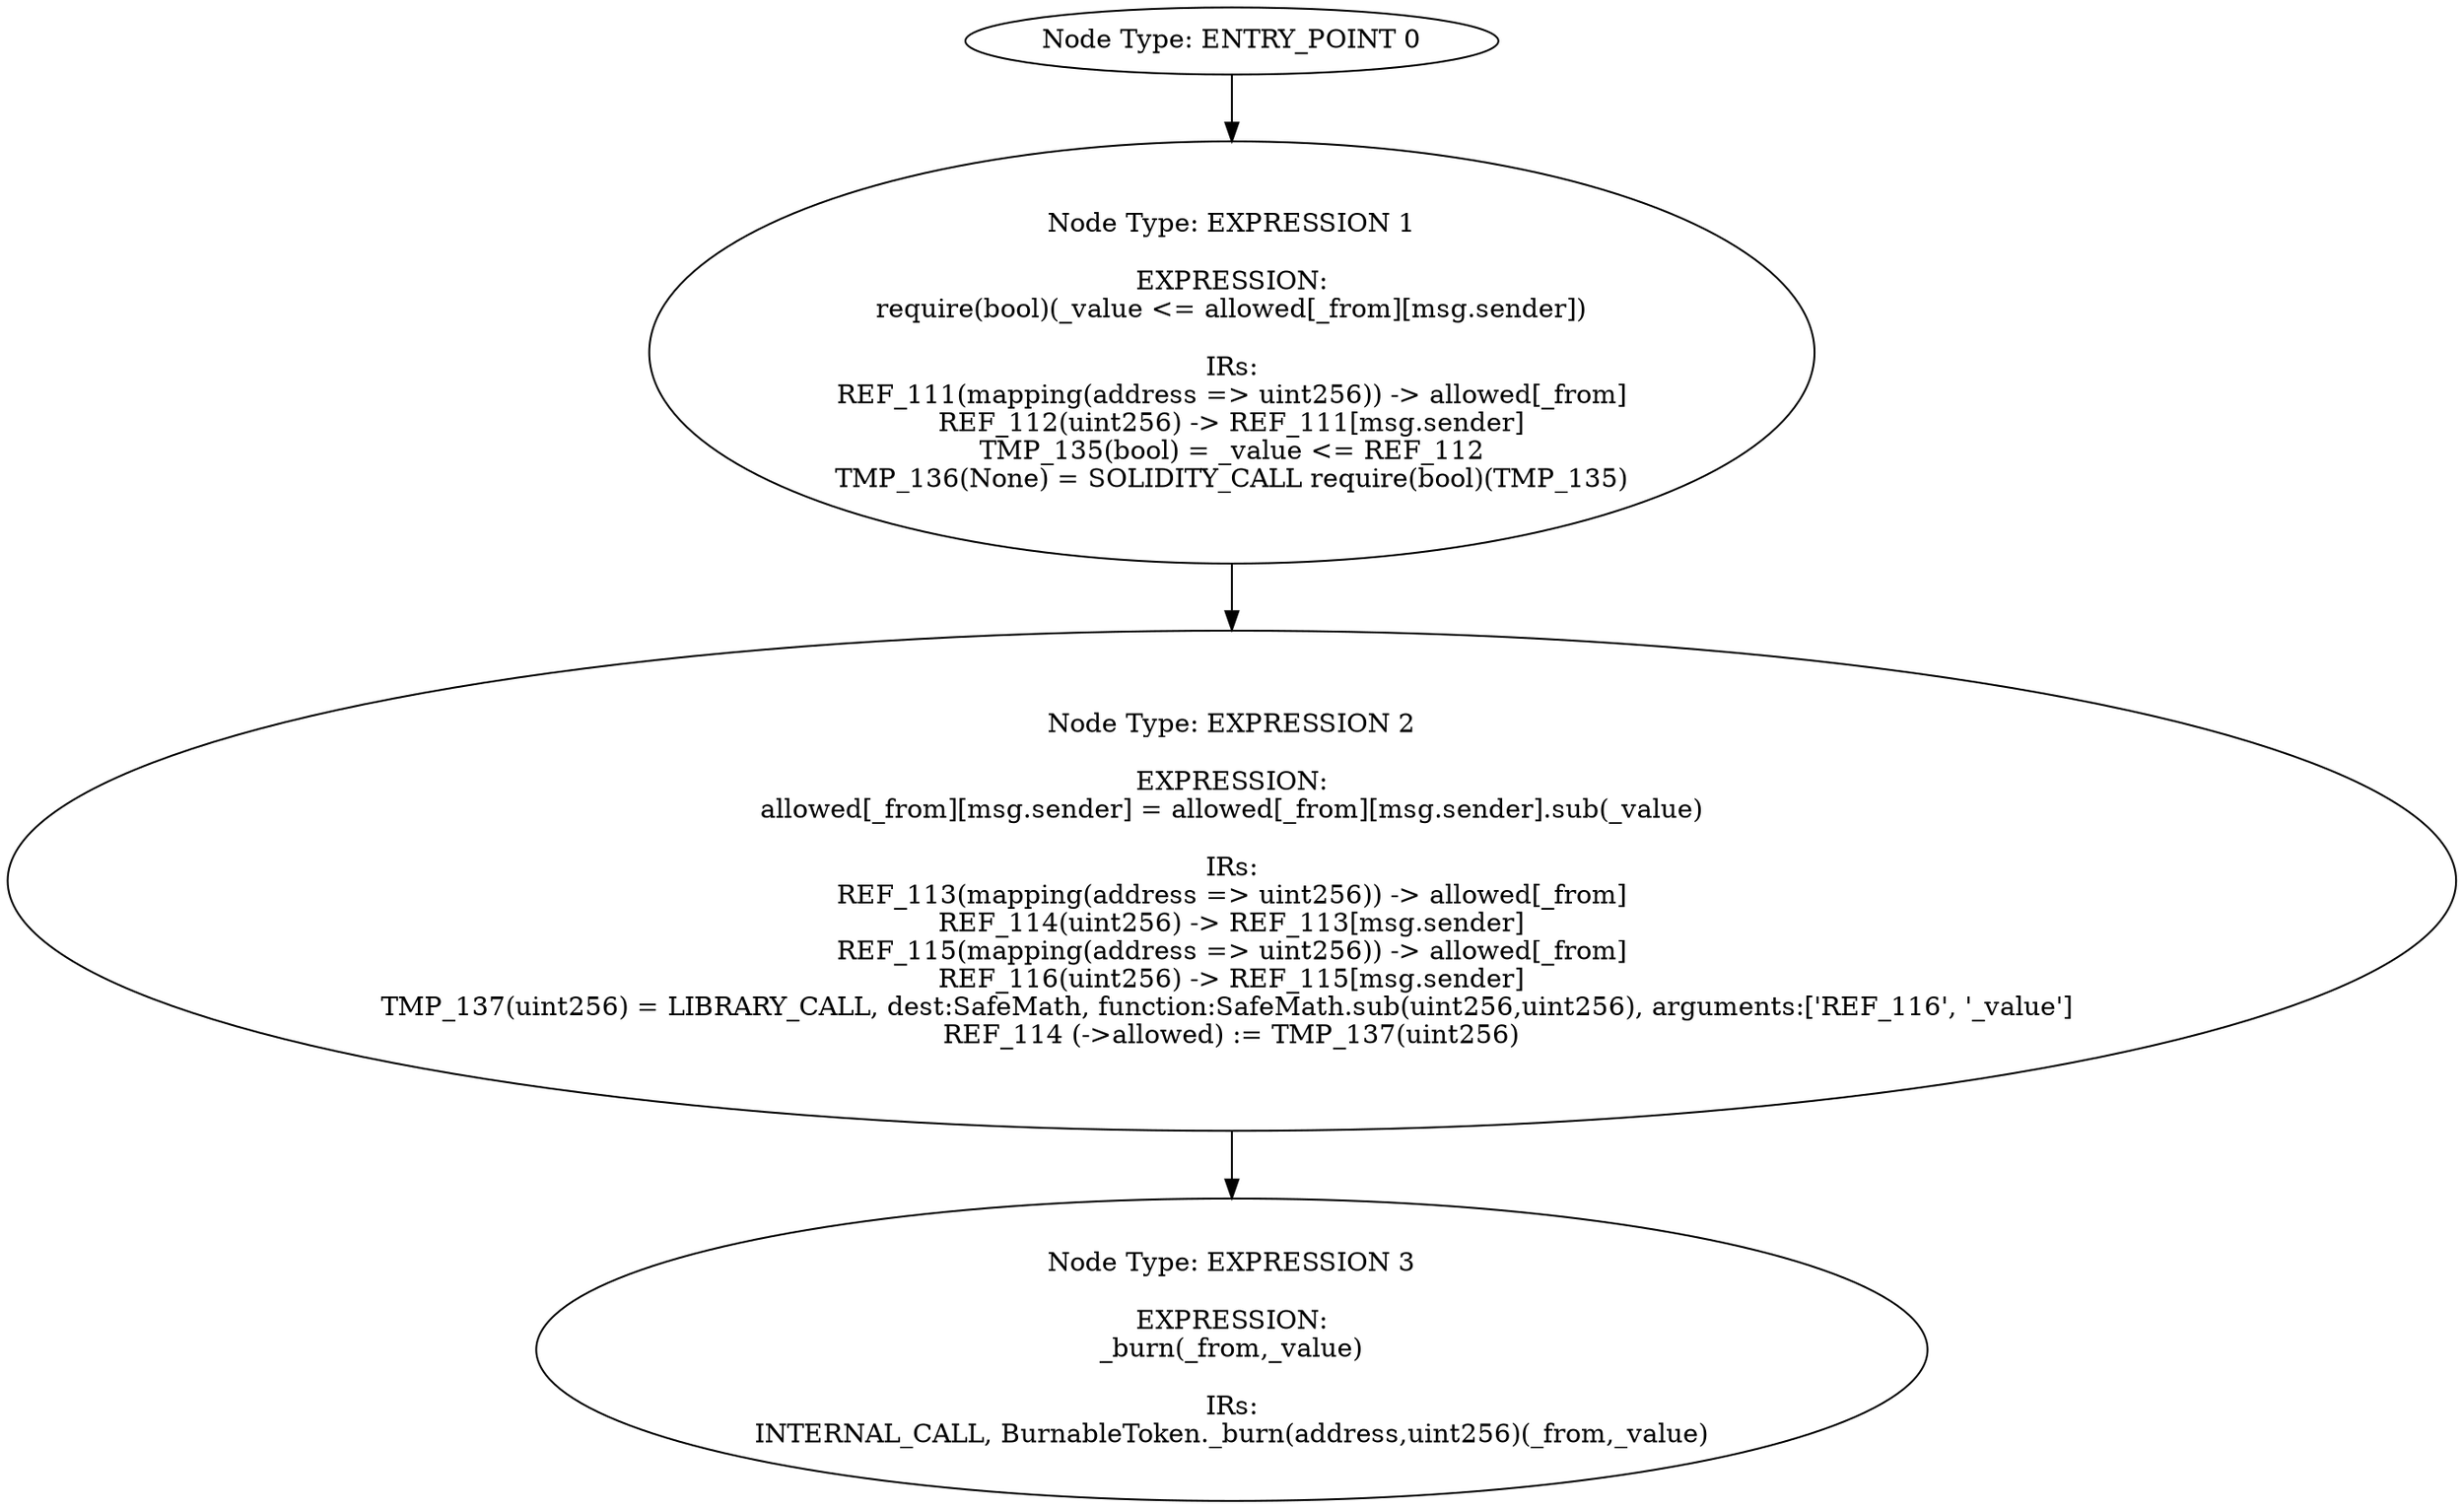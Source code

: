 digraph{
0[label="Node Type: ENTRY_POINT 0
"];
0->1;
1[label="Node Type: EXPRESSION 1

EXPRESSION:
require(bool)(_value <= allowed[_from][msg.sender])

IRs:
REF_111(mapping(address => uint256)) -> allowed[_from]
REF_112(uint256) -> REF_111[msg.sender]
TMP_135(bool) = _value <= REF_112
TMP_136(None) = SOLIDITY_CALL require(bool)(TMP_135)"];
1->2;
2[label="Node Type: EXPRESSION 2

EXPRESSION:
allowed[_from][msg.sender] = allowed[_from][msg.sender].sub(_value)

IRs:
REF_113(mapping(address => uint256)) -> allowed[_from]
REF_114(uint256) -> REF_113[msg.sender]
REF_115(mapping(address => uint256)) -> allowed[_from]
REF_116(uint256) -> REF_115[msg.sender]
TMP_137(uint256) = LIBRARY_CALL, dest:SafeMath, function:SafeMath.sub(uint256,uint256), arguments:['REF_116', '_value'] 
REF_114 (->allowed) := TMP_137(uint256)"];
2->3;
3[label="Node Type: EXPRESSION 3

EXPRESSION:
_burn(_from,_value)

IRs:
INTERNAL_CALL, BurnableToken._burn(address,uint256)(_from,_value)"];
}
